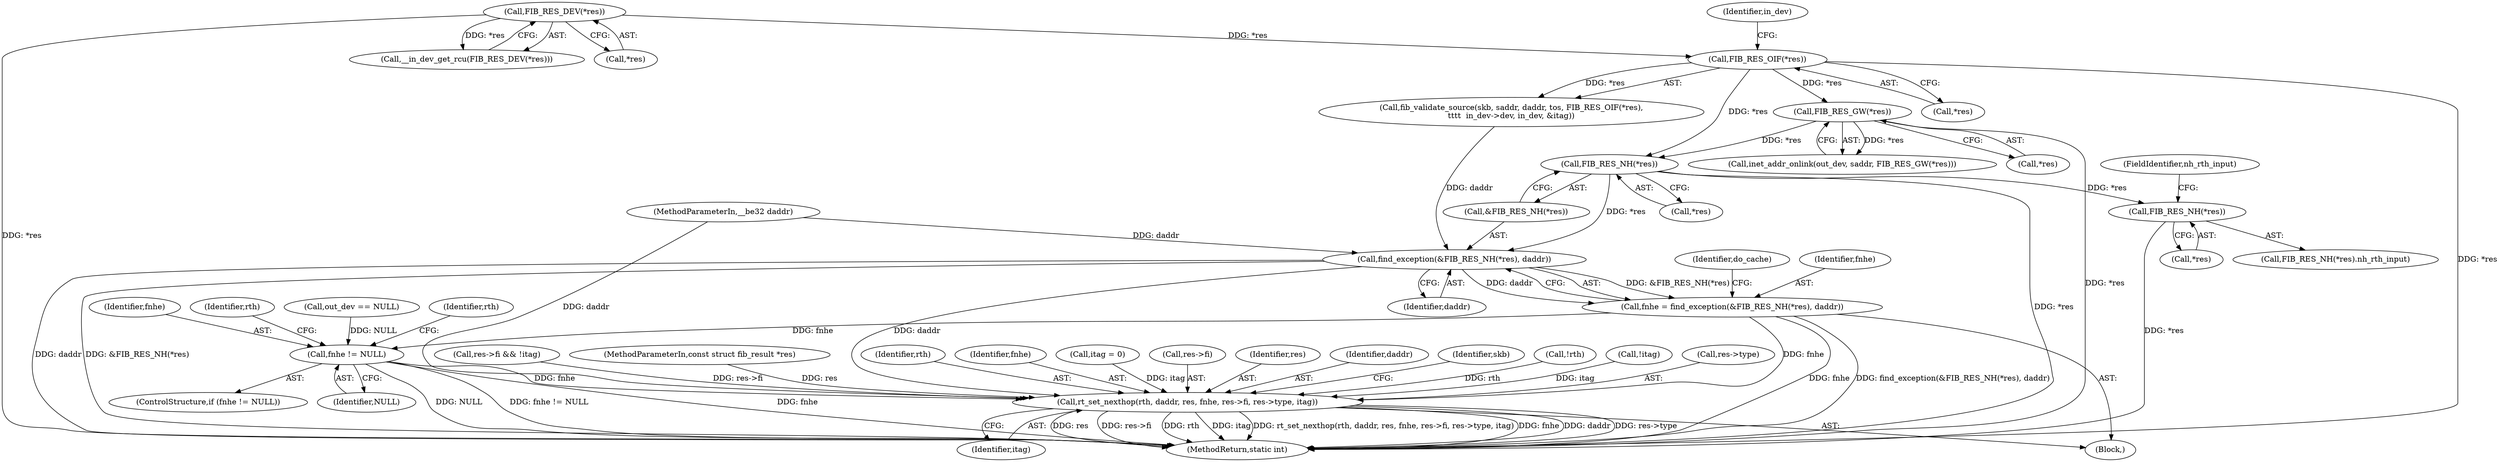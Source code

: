 digraph "0_linux_df4d92549f23e1c037e83323aff58a21b3de7fe0_0@pointer" {
"1000236" [label="(Call,FIB_RES_NH(*res))"];
"1000200" [label="(Call,FIB_RES_GW(*res))"];
"1000146" [label="(Call,FIB_RES_OIF(*res))"];
"1000126" [label="(Call,FIB_RES_DEV(*res))"];
"1000234" [label="(Call,find_exception(&FIB_RES_NH(*res), daddr))"];
"1000232" [label="(Call,fnhe = find_exception(&FIB_RES_NH(*res), daddr))"];
"1000244" [label="(Call,fnhe != NULL)"];
"1000364" [label="(Call,rt_set_nexthop(rth, daddr, res, fnhe, res->fi, res->type, itag))"];
"1000258" [label="(Call,FIB_RES_NH(*res))"];
"1000365" [label="(Identifier,rth)"];
"1000130" [label="(Call,out_dev == NULL)"];
"1000109" [label="(Block,)"];
"1000125" [label="(Call,__in_dev_get_rcu(FIB_RES_DEV(*res)))"];
"1000368" [label="(Identifier,fnhe)"];
"1000244" [label="(Call,fnhe != NULL)"];
"1000106" [label="(MethodParameterIn,__be32 daddr)"];
"1000235" [label="(Call,&FIB_RES_NH(*res))"];
"1000243" [label="(ControlStructure,if (fnhe != NULL))"];
"1000232" [label="(Call,fnhe = find_exception(&FIB_RES_NH(*res), daddr))"];
"1000197" [label="(Call,inet_addr_onlink(out_dev, saddr, FIB_RES_GW(*res)))"];
"1000237" [label="(Call,*res)"];
"1000375" [label="(Identifier,itag)"];
"1000120" [label="(Call,itag = 0)"];
"1000127" [label="(Call,*res)"];
"1000369" [label="(Call,res->fi)"];
"1000236" [label="(Call,FIB_RES_NH(*res))"];
"1000258" [label="(Call,FIB_RES_NH(*res))"];
"1000141" [label="(Call,fib_validate_source(skb, saddr, daddr, tos, FIB_RES_OIF(*res),\n\t\t\t\t  in_dev->dev, in_dev, &itag))"];
"1000255" [label="(Identifier,rth)"];
"1000147" [label="(Call,*res)"];
"1000150" [label="(Identifier,in_dev)"];
"1000257" [label="(Call,FIB_RES_NH(*res).nh_rth_input)"];
"1000389" [label="(MethodReturn,static int)"];
"1000241" [label="(Identifier,do_cache)"];
"1000200" [label="(Call,FIB_RES_GW(*res))"];
"1000367" [label="(Identifier,res)"];
"1000366" [label="(Identifier,daddr)"];
"1000377" [label="(Identifier,skb)"];
"1000246" [label="(Identifier,NULL)"];
"1000287" [label="(Call,!rth)"];
"1000175" [label="(Call,!itag)"];
"1000239" [label="(Identifier,daddr)"];
"1000259" [label="(Call,*res)"];
"1000372" [label="(Call,res->type)"];
"1000364" [label="(Call,rt_set_nexthop(rth, daddr, res, fnhe, res->fi, res->type, itag))"];
"1000201" [label="(Call,*res)"];
"1000261" [label="(FieldIdentifier,nh_rth_input)"];
"1000245" [label="(Identifier,fnhe)"];
"1000234" [label="(Call,find_exception(&FIB_RES_NH(*res), daddr))"];
"1000233" [label="(Identifier,fnhe)"];
"1000171" [label="(Call,res->fi && !itag)"];
"1000248" [label="(Identifier,rth)"];
"1000146" [label="(Call,FIB_RES_OIF(*res))"];
"1000126" [label="(Call,FIB_RES_DEV(*res))"];
"1000104" [label="(MethodParameterIn,const struct fib_result *res)"];
"1000236" -> "1000235"  [label="AST: "];
"1000236" -> "1000237"  [label="CFG: "];
"1000237" -> "1000236"  [label="AST: "];
"1000235" -> "1000236"  [label="CFG: "];
"1000236" -> "1000389"  [label="DDG: *res"];
"1000236" -> "1000234"  [label="DDG: *res"];
"1000200" -> "1000236"  [label="DDG: *res"];
"1000146" -> "1000236"  [label="DDG: *res"];
"1000236" -> "1000258"  [label="DDG: *res"];
"1000200" -> "1000197"  [label="AST: "];
"1000200" -> "1000201"  [label="CFG: "];
"1000201" -> "1000200"  [label="AST: "];
"1000197" -> "1000200"  [label="CFG: "];
"1000200" -> "1000389"  [label="DDG: *res"];
"1000200" -> "1000197"  [label="DDG: *res"];
"1000146" -> "1000200"  [label="DDG: *res"];
"1000146" -> "1000141"  [label="AST: "];
"1000146" -> "1000147"  [label="CFG: "];
"1000147" -> "1000146"  [label="AST: "];
"1000150" -> "1000146"  [label="CFG: "];
"1000146" -> "1000389"  [label="DDG: *res"];
"1000146" -> "1000141"  [label="DDG: *res"];
"1000126" -> "1000146"  [label="DDG: *res"];
"1000126" -> "1000125"  [label="AST: "];
"1000126" -> "1000127"  [label="CFG: "];
"1000127" -> "1000126"  [label="AST: "];
"1000125" -> "1000126"  [label="CFG: "];
"1000126" -> "1000389"  [label="DDG: *res"];
"1000126" -> "1000125"  [label="DDG: *res"];
"1000234" -> "1000232"  [label="AST: "];
"1000234" -> "1000239"  [label="CFG: "];
"1000235" -> "1000234"  [label="AST: "];
"1000239" -> "1000234"  [label="AST: "];
"1000232" -> "1000234"  [label="CFG: "];
"1000234" -> "1000389"  [label="DDG: daddr"];
"1000234" -> "1000389"  [label="DDG: &FIB_RES_NH(*res)"];
"1000234" -> "1000232"  [label="DDG: &FIB_RES_NH(*res)"];
"1000234" -> "1000232"  [label="DDG: daddr"];
"1000141" -> "1000234"  [label="DDG: daddr"];
"1000106" -> "1000234"  [label="DDG: daddr"];
"1000234" -> "1000364"  [label="DDG: daddr"];
"1000232" -> "1000109"  [label="AST: "];
"1000233" -> "1000232"  [label="AST: "];
"1000241" -> "1000232"  [label="CFG: "];
"1000232" -> "1000389"  [label="DDG: fnhe"];
"1000232" -> "1000389"  [label="DDG: find_exception(&FIB_RES_NH(*res), daddr)"];
"1000232" -> "1000244"  [label="DDG: fnhe"];
"1000232" -> "1000364"  [label="DDG: fnhe"];
"1000244" -> "1000243"  [label="AST: "];
"1000244" -> "1000246"  [label="CFG: "];
"1000245" -> "1000244"  [label="AST: "];
"1000246" -> "1000244"  [label="AST: "];
"1000248" -> "1000244"  [label="CFG: "];
"1000255" -> "1000244"  [label="CFG: "];
"1000244" -> "1000389"  [label="DDG: fnhe != NULL"];
"1000244" -> "1000389"  [label="DDG: fnhe"];
"1000244" -> "1000389"  [label="DDG: NULL"];
"1000130" -> "1000244"  [label="DDG: NULL"];
"1000244" -> "1000364"  [label="DDG: fnhe"];
"1000364" -> "1000109"  [label="AST: "];
"1000364" -> "1000375"  [label="CFG: "];
"1000365" -> "1000364"  [label="AST: "];
"1000366" -> "1000364"  [label="AST: "];
"1000367" -> "1000364"  [label="AST: "];
"1000368" -> "1000364"  [label="AST: "];
"1000369" -> "1000364"  [label="AST: "];
"1000372" -> "1000364"  [label="AST: "];
"1000375" -> "1000364"  [label="AST: "];
"1000377" -> "1000364"  [label="CFG: "];
"1000364" -> "1000389"  [label="DDG: res"];
"1000364" -> "1000389"  [label="DDG: res->fi"];
"1000364" -> "1000389"  [label="DDG: rth"];
"1000364" -> "1000389"  [label="DDG: itag"];
"1000364" -> "1000389"  [label="DDG: rt_set_nexthop(rth, daddr, res, fnhe, res->fi, res->type, itag)"];
"1000364" -> "1000389"  [label="DDG: fnhe"];
"1000364" -> "1000389"  [label="DDG: daddr"];
"1000364" -> "1000389"  [label="DDG: res->type"];
"1000287" -> "1000364"  [label="DDG: rth"];
"1000106" -> "1000364"  [label="DDG: daddr"];
"1000104" -> "1000364"  [label="DDG: res"];
"1000171" -> "1000364"  [label="DDG: res->fi"];
"1000120" -> "1000364"  [label="DDG: itag"];
"1000175" -> "1000364"  [label="DDG: itag"];
"1000258" -> "1000257"  [label="AST: "];
"1000258" -> "1000259"  [label="CFG: "];
"1000259" -> "1000258"  [label="AST: "];
"1000261" -> "1000258"  [label="CFG: "];
"1000258" -> "1000389"  [label="DDG: *res"];
}
